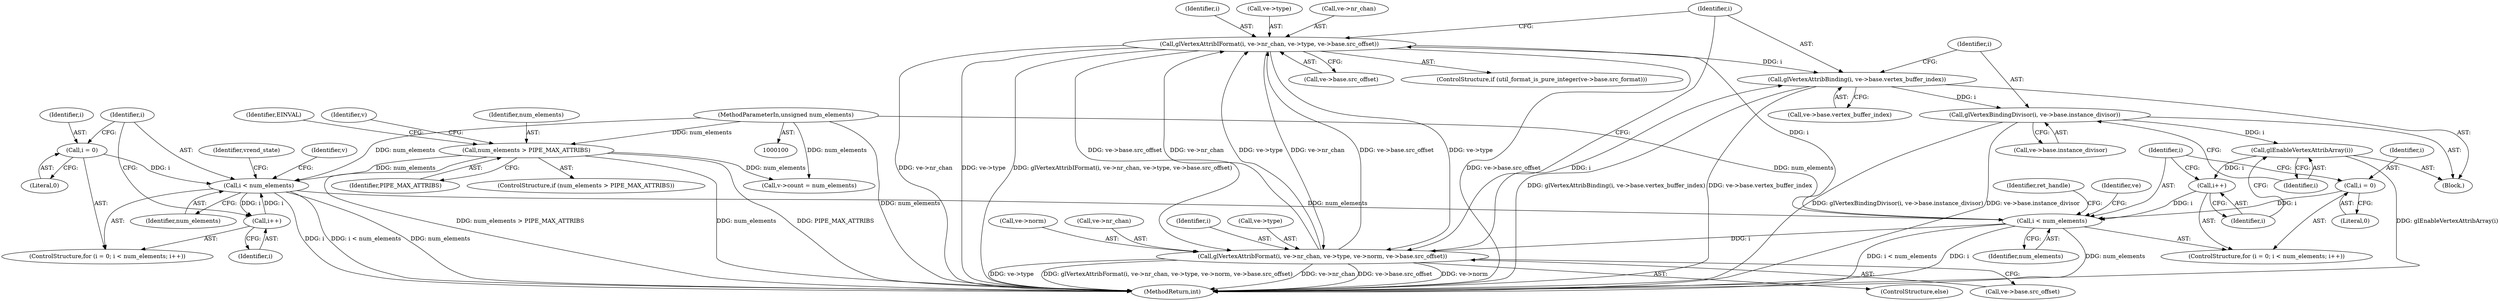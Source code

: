 digraph "0_virglrenderer_737c3350850ca4dbc5633b3bdb4118176ce59920@pointer" {
"1000576" [label="(Call,glVertexAttribIFormat(i, ve->nr_chan, ve->type, ve->base.src_offset))"];
"1000554" [label="(Call,i < num_elements)"];
"1000557" [label="(Call,i++)"];
"1000620" [label="(Call,glEnableVertexAttribArray(i))"];
"1000613" [label="(Call,glVertexBindingDivisor(i, ve->base.instance_divisor))"];
"1000606" [label="(Call,glVertexAttribBinding(i, ve->base.vertex_buffer_index))"];
"1000576" [label="(Call,glVertexAttribIFormat(i, ve->nr_chan, ve->type, ve->base.src_offset))"];
"1000590" [label="(Call,glVertexAttribFormat(i, ve->nr_chan, ve->type, ve->norm, ve->base.src_offset))"];
"1000551" [label="(Call,i = 0)"];
"1000135" [label="(Call,i < num_elements)"];
"1000138" [label="(Call,i++)"];
"1000132" [label="(Call,i = 0)"];
"1000103" [label="(MethodParameterIn,unsigned num_elements)"];
"1000121" [label="(Call,num_elements > PIPE_MAX_ATTRIBS)"];
"1000557" [label="(Call,i++)"];
"1000551" [label="(Call,i = 0)"];
"1000553" [label="(Literal,0)"];
"1000581" [label="(Call,ve->type)"];
"1000620" [label="(Call,glEnableVertexAttribArray(i))"];
"1000601" [label="(Call,ve->base.src_offset)"];
"1000556" [label="(Identifier,num_elements)"];
"1000584" [label="(Call,ve->base.src_offset)"];
"1000125" [label="(Identifier,EINVAL)"];
"1000598" [label="(Call,ve->norm)"];
"1000131" [label="(ControlStructure,for (i = 0; i < num_elements; i++))"];
"1000623" [label="(Identifier,ret_handle)"];
"1000550" [label="(ControlStructure,for (i = 0; i < num_elements; i++))"];
"1000136" [label="(Identifier,i)"];
"1000128" [label="(Identifier,v)"];
"1000569" [label="(ControlStructure,if (util_format_is_pure_integer(ve->base.src_format)))"];
"1000592" [label="(Call,ve->nr_chan)"];
"1000134" [label="(Literal,0)"];
"1000133" [label="(Identifier,i)"];
"1000126" [label="(Call,v->count = num_elements)"];
"1000621" [label="(Identifier,i)"];
"1000123" [label="(Identifier,PIPE_MAX_ATTRIBS)"];
"1000552" [label="(Identifier,i)"];
"1000607" [label="(Identifier,i)"];
"1000578" [label="(Call,ve->nr_chan)"];
"1000562" [label="(Identifier,ve)"];
"1000577" [label="(Identifier,i)"];
"1000537" [label="(Identifier,vrend_state)"];
"1000135" [label="(Call,i < num_elements)"];
"1000606" [label="(Call,glVertexAttribBinding(i, ve->base.vertex_buffer_index))"];
"1000121" [label="(Call,num_elements > PIPE_MAX_ATTRIBS)"];
"1000558" [label="(Identifier,i)"];
"1000559" [label="(Block,)"];
"1000590" [label="(Call,glVertexAttribFormat(i, ve->nr_chan, ve->type, ve->norm, ve->base.src_offset))"];
"1000591" [label="(Identifier,i)"];
"1000137" [label="(Identifier,num_elements)"];
"1000555" [label="(Identifier,i)"];
"1000120" [label="(ControlStructure,if (num_elements > PIPE_MAX_ATTRIBS))"];
"1000613" [label="(Call,glVertexBindingDivisor(i, ve->base.instance_divisor))"];
"1000608" [label="(Call,ve->base.vertex_buffer_index)"];
"1000641" [label="(MethodReturn,int)"];
"1000138" [label="(Call,i++)"];
"1000146" [label="(Identifier,v)"];
"1000103" [label="(MethodParameterIn,unsigned num_elements)"];
"1000614" [label="(Identifier,i)"];
"1000122" [label="(Identifier,num_elements)"];
"1000576" [label="(Call,glVertexAttribIFormat(i, ve->nr_chan, ve->type, ve->base.src_offset))"];
"1000615" [label="(Call,ve->base.instance_divisor)"];
"1000554" [label="(Call,i < num_elements)"];
"1000595" [label="(Call,ve->type)"];
"1000139" [label="(Identifier,i)"];
"1000589" [label="(ControlStructure,else)"];
"1000132" [label="(Call,i = 0)"];
"1000576" -> "1000569"  [label="AST: "];
"1000576" -> "1000584"  [label="CFG: "];
"1000577" -> "1000576"  [label="AST: "];
"1000578" -> "1000576"  [label="AST: "];
"1000581" -> "1000576"  [label="AST: "];
"1000584" -> "1000576"  [label="AST: "];
"1000607" -> "1000576"  [label="CFG: "];
"1000576" -> "1000641"  [label="DDG: ve->base.src_offset"];
"1000576" -> "1000641"  [label="DDG: ve->nr_chan"];
"1000576" -> "1000641"  [label="DDG: ve->type"];
"1000576" -> "1000641"  [label="DDG: glVertexAttribIFormat(i, ve->nr_chan, ve->type, ve->base.src_offset)"];
"1000554" -> "1000576"  [label="DDG: i"];
"1000590" -> "1000576"  [label="DDG: ve->nr_chan"];
"1000590" -> "1000576"  [label="DDG: ve->type"];
"1000590" -> "1000576"  [label="DDG: ve->base.src_offset"];
"1000576" -> "1000590"  [label="DDG: ve->nr_chan"];
"1000576" -> "1000590"  [label="DDG: ve->type"];
"1000576" -> "1000590"  [label="DDG: ve->base.src_offset"];
"1000576" -> "1000606"  [label="DDG: i"];
"1000554" -> "1000550"  [label="AST: "];
"1000554" -> "1000556"  [label="CFG: "];
"1000555" -> "1000554"  [label="AST: "];
"1000556" -> "1000554"  [label="AST: "];
"1000562" -> "1000554"  [label="CFG: "];
"1000623" -> "1000554"  [label="CFG: "];
"1000554" -> "1000641"  [label="DDG: i < num_elements"];
"1000554" -> "1000641"  [label="DDG: i"];
"1000554" -> "1000641"  [label="DDG: num_elements"];
"1000557" -> "1000554"  [label="DDG: i"];
"1000551" -> "1000554"  [label="DDG: i"];
"1000135" -> "1000554"  [label="DDG: num_elements"];
"1000103" -> "1000554"  [label="DDG: num_elements"];
"1000554" -> "1000590"  [label="DDG: i"];
"1000557" -> "1000550"  [label="AST: "];
"1000557" -> "1000558"  [label="CFG: "];
"1000558" -> "1000557"  [label="AST: "];
"1000555" -> "1000557"  [label="CFG: "];
"1000620" -> "1000557"  [label="DDG: i"];
"1000620" -> "1000559"  [label="AST: "];
"1000620" -> "1000621"  [label="CFG: "];
"1000621" -> "1000620"  [label="AST: "];
"1000558" -> "1000620"  [label="CFG: "];
"1000620" -> "1000641"  [label="DDG: glEnableVertexAttribArray(i)"];
"1000613" -> "1000620"  [label="DDG: i"];
"1000613" -> "1000559"  [label="AST: "];
"1000613" -> "1000615"  [label="CFG: "];
"1000614" -> "1000613"  [label="AST: "];
"1000615" -> "1000613"  [label="AST: "];
"1000621" -> "1000613"  [label="CFG: "];
"1000613" -> "1000641"  [label="DDG: glVertexBindingDivisor(i, ve->base.instance_divisor)"];
"1000613" -> "1000641"  [label="DDG: ve->base.instance_divisor"];
"1000606" -> "1000613"  [label="DDG: i"];
"1000606" -> "1000559"  [label="AST: "];
"1000606" -> "1000608"  [label="CFG: "];
"1000607" -> "1000606"  [label="AST: "];
"1000608" -> "1000606"  [label="AST: "];
"1000614" -> "1000606"  [label="CFG: "];
"1000606" -> "1000641"  [label="DDG: ve->base.vertex_buffer_index"];
"1000606" -> "1000641"  [label="DDG: glVertexAttribBinding(i, ve->base.vertex_buffer_index)"];
"1000590" -> "1000606"  [label="DDG: i"];
"1000590" -> "1000589"  [label="AST: "];
"1000590" -> "1000601"  [label="CFG: "];
"1000591" -> "1000590"  [label="AST: "];
"1000592" -> "1000590"  [label="AST: "];
"1000595" -> "1000590"  [label="AST: "];
"1000598" -> "1000590"  [label="AST: "];
"1000601" -> "1000590"  [label="AST: "];
"1000607" -> "1000590"  [label="CFG: "];
"1000590" -> "1000641"  [label="DDG: ve->norm"];
"1000590" -> "1000641"  [label="DDG: ve->type"];
"1000590" -> "1000641"  [label="DDG: glVertexAttribFormat(i, ve->nr_chan, ve->type, ve->norm, ve->base.src_offset)"];
"1000590" -> "1000641"  [label="DDG: ve->nr_chan"];
"1000590" -> "1000641"  [label="DDG: ve->base.src_offset"];
"1000551" -> "1000550"  [label="AST: "];
"1000551" -> "1000553"  [label="CFG: "];
"1000552" -> "1000551"  [label="AST: "];
"1000553" -> "1000551"  [label="AST: "];
"1000555" -> "1000551"  [label="CFG: "];
"1000135" -> "1000131"  [label="AST: "];
"1000135" -> "1000137"  [label="CFG: "];
"1000136" -> "1000135"  [label="AST: "];
"1000137" -> "1000135"  [label="AST: "];
"1000146" -> "1000135"  [label="CFG: "];
"1000537" -> "1000135"  [label="CFG: "];
"1000135" -> "1000641"  [label="DDG: i < num_elements"];
"1000135" -> "1000641"  [label="DDG: i"];
"1000135" -> "1000641"  [label="DDG: num_elements"];
"1000138" -> "1000135"  [label="DDG: i"];
"1000132" -> "1000135"  [label="DDG: i"];
"1000103" -> "1000135"  [label="DDG: num_elements"];
"1000121" -> "1000135"  [label="DDG: num_elements"];
"1000135" -> "1000138"  [label="DDG: i"];
"1000138" -> "1000131"  [label="AST: "];
"1000138" -> "1000139"  [label="CFG: "];
"1000139" -> "1000138"  [label="AST: "];
"1000136" -> "1000138"  [label="CFG: "];
"1000132" -> "1000131"  [label="AST: "];
"1000132" -> "1000134"  [label="CFG: "];
"1000133" -> "1000132"  [label="AST: "];
"1000134" -> "1000132"  [label="AST: "];
"1000136" -> "1000132"  [label="CFG: "];
"1000103" -> "1000100"  [label="AST: "];
"1000103" -> "1000641"  [label="DDG: num_elements"];
"1000103" -> "1000121"  [label="DDG: num_elements"];
"1000103" -> "1000126"  [label="DDG: num_elements"];
"1000121" -> "1000120"  [label="AST: "];
"1000121" -> "1000123"  [label="CFG: "];
"1000122" -> "1000121"  [label="AST: "];
"1000123" -> "1000121"  [label="AST: "];
"1000125" -> "1000121"  [label="CFG: "];
"1000128" -> "1000121"  [label="CFG: "];
"1000121" -> "1000641"  [label="DDG: PIPE_MAX_ATTRIBS"];
"1000121" -> "1000641"  [label="DDG: num_elements > PIPE_MAX_ATTRIBS"];
"1000121" -> "1000641"  [label="DDG: num_elements"];
"1000121" -> "1000126"  [label="DDG: num_elements"];
}

